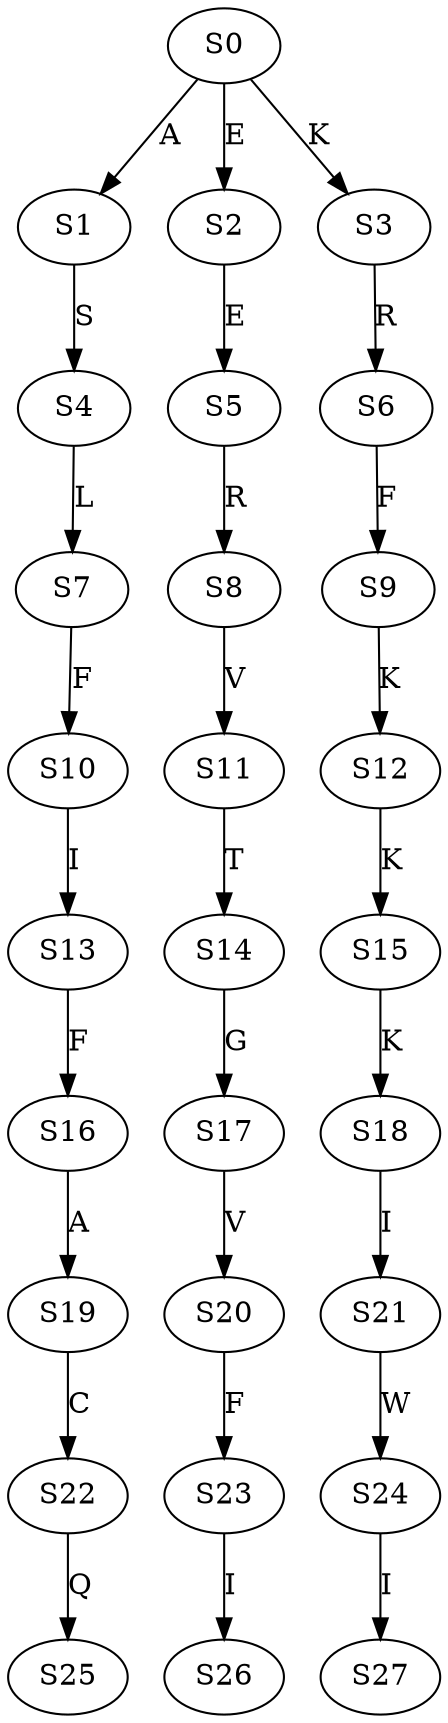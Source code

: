 strict digraph  {
	S0 -> S1 [ label = A ];
	S0 -> S2 [ label = E ];
	S0 -> S3 [ label = K ];
	S1 -> S4 [ label = S ];
	S2 -> S5 [ label = E ];
	S3 -> S6 [ label = R ];
	S4 -> S7 [ label = L ];
	S5 -> S8 [ label = R ];
	S6 -> S9 [ label = F ];
	S7 -> S10 [ label = F ];
	S8 -> S11 [ label = V ];
	S9 -> S12 [ label = K ];
	S10 -> S13 [ label = I ];
	S11 -> S14 [ label = T ];
	S12 -> S15 [ label = K ];
	S13 -> S16 [ label = F ];
	S14 -> S17 [ label = G ];
	S15 -> S18 [ label = K ];
	S16 -> S19 [ label = A ];
	S17 -> S20 [ label = V ];
	S18 -> S21 [ label = I ];
	S19 -> S22 [ label = C ];
	S20 -> S23 [ label = F ];
	S21 -> S24 [ label = W ];
	S22 -> S25 [ label = Q ];
	S23 -> S26 [ label = I ];
	S24 -> S27 [ label = I ];
}
